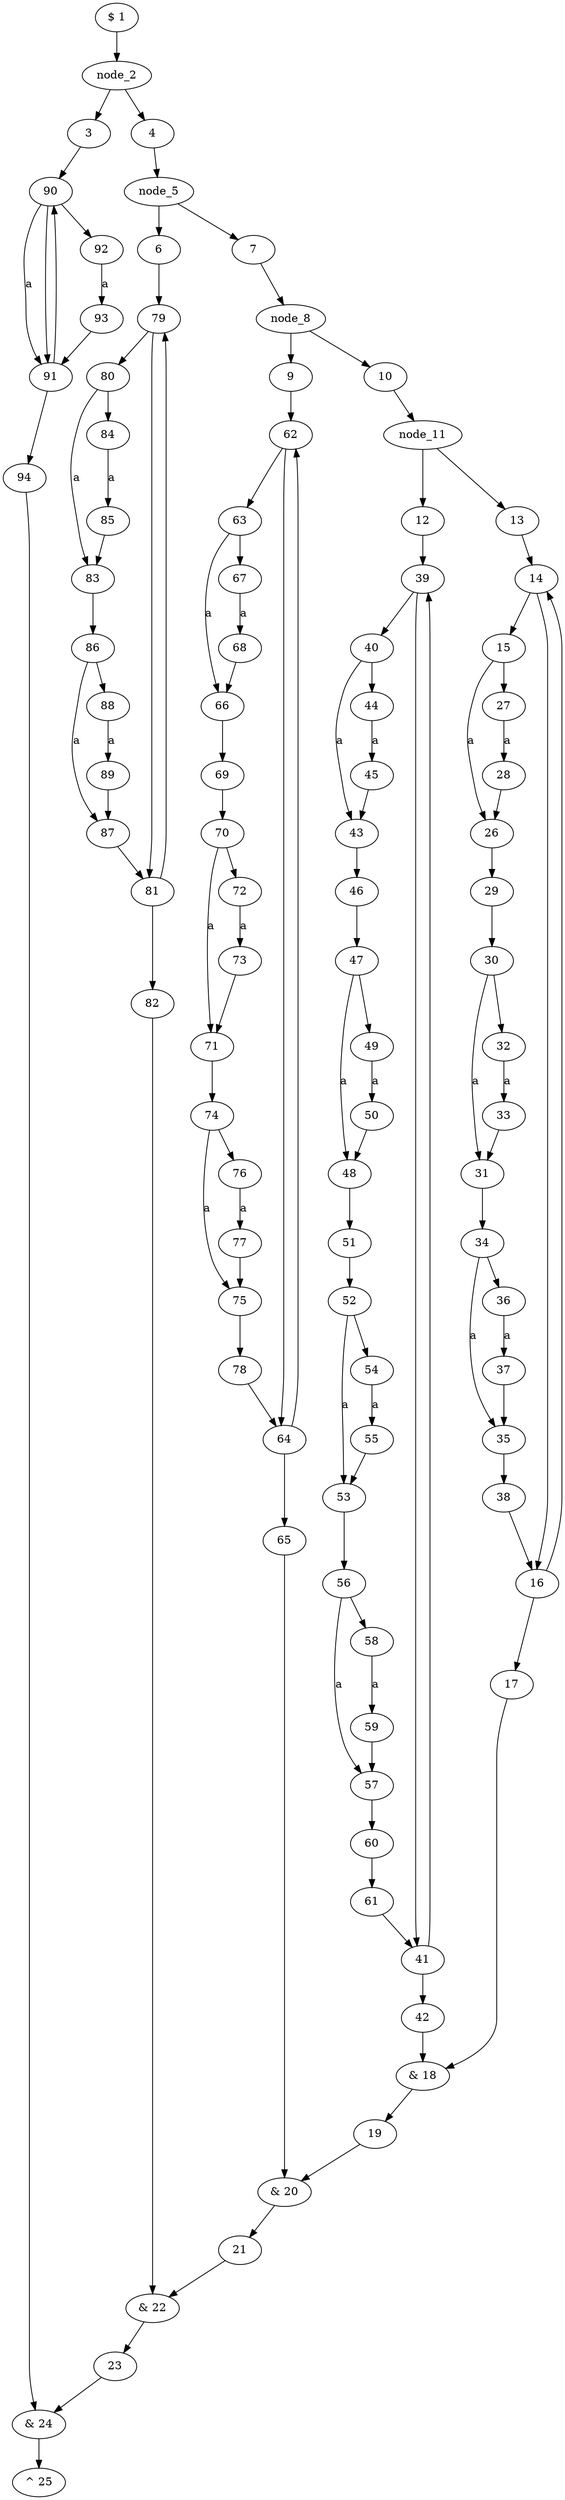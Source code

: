 digraph G {
	node_1 [label="$ 1"]
		node_1 -> node_2
		node_2 -> node_3
		node_2 -> node_4
	node_4 [label="4"]
		node_4 -> node_5
		node_5 -> node_6
		node_5 -> node_7
	node_7 [label="7"]
		node_7 -> node_8
		node_8 -> node_9
		node_8 -> node_10
	node_10 [label="10"]
		node_10 -> node_11
		node_11 -> node_12
		node_11 -> node_13
	node_13 [label="13"]
		node_13 -> node_14
	node_14 [label="14"]
		node_14 -> node_15
		node_14 -> node_16
	node_16 [label="16"]
		node_16 -> node_14
		node_16 -> node_17
	node_17 [label="17"]
		node_17 -> node_18
	node_18 [label="& 18"]
		node_18 -> node_19
	node_19 [label="19"]
		node_19 -> node_20
	node_20 [label="& 20"]
		node_20 -> node_21
	node_21 [label="21"]
		node_21 -> node_22
	node_22 [label="& 22"]
		node_22 -> node_23
	node_23 [label="23"]
		node_23 -> node_24
	node_24 [label="& 24"]
		node_24 -> node_25
	node_25 [label="^ 25"]
	node_15 [label="15"]
		node_15 -> node_26[label = "a"]
		node_15 -> node_27
	node_27 [label="27"]
		node_27 -> node_28[label = "a"]
	node_28 [label="28"]
		node_28 -> node_26
	node_26 [label="26"]
		node_26 -> node_29
	node_29 [label="29"]
		node_29 -> node_30
	node_30 [label="30"]
		node_30 -> node_31[label = "a"]
		node_30 -> node_32
	node_32 [label="32"]
		node_32 -> node_33[label = "a"]
	node_33 [label="33"]
		node_33 -> node_31
	node_31 [label="31"]
		node_31 -> node_34
	node_34 [label="34"]
		node_34 -> node_35[label = "a"]
		node_34 -> node_36
	node_36 [label="36"]
		node_36 -> node_37[label = "a"]
	node_37 [label="37"]
		node_37 -> node_35
	node_35 [label="35"]
		node_35 -> node_38
	node_38 [label="38"]
		node_38 -> node_16
	node_12 [label="12"]
		node_12 -> node_39
	node_39 [label="39"]
		node_39 -> node_40
		node_39 -> node_41
	node_41 [label="41"]
		node_41 -> node_39
		node_41 -> node_42
	node_42 [label="42"]
		node_42 -> node_18
	node_40 [label="40"]
		node_40 -> node_43[label = "a"]
		node_40 -> node_44
	node_44 [label="44"]
		node_44 -> node_45[label = "a"]
	node_45 [label="45"]
		node_45 -> node_43
	node_43 [label="43"]
		node_43 -> node_46
	node_46 [label="46"]
		node_46 -> node_47
	node_47 [label="47"]
		node_47 -> node_48[label = "a"]
		node_47 -> node_49
	node_49 [label="49"]
		node_49 -> node_50[label = "a"]
	node_50 [label="50"]
		node_50 -> node_48
	node_48 [label="48"]
		node_48 -> node_51
	node_51 [label="51"]
		node_51 -> node_52
	node_52 [label="52"]
		node_52 -> node_53[label = "a"]
		node_52 -> node_54
	node_54 [label="54"]
		node_54 -> node_55[label = "a"]
	node_55 [label="55"]
		node_55 -> node_53
	node_53 [label="53"]
		node_53 -> node_56
	node_56 [label="56"]
		node_56 -> node_57[label = "a"]
		node_56 -> node_58
	node_58 [label="58"]
		node_58 -> node_59[label = "a"]
	node_59 [label="59"]
		node_59 -> node_57
	node_57 [label="57"]
		node_57 -> node_60
	node_60 [label="60"]
		node_60 -> node_61
	node_61 [label="61"]
		node_61 -> node_41
	node_9 [label="9"]
		node_9 -> node_62
	node_62 [label="62"]
		node_62 -> node_63
		node_62 -> node_64
	node_64 [label="64"]
		node_64 -> node_62
		node_64 -> node_65
	node_65 [label="65"]
		node_65 -> node_20
	node_63 [label="63"]
		node_63 -> node_66[label = "a"]
		node_63 -> node_67
	node_67 [label="67"]
		node_67 -> node_68[label = "a"]
	node_68 [label="68"]
		node_68 -> node_66
	node_66 [label="66"]
		node_66 -> node_69
	node_69 [label="69"]
		node_69 -> node_70
	node_70 [label="70"]
		node_70 -> node_71[label = "a"]
		node_70 -> node_72
	node_72 [label="72"]
		node_72 -> node_73[label = "a"]
	node_73 [label="73"]
		node_73 -> node_71
	node_71 [label="71"]
		node_71 -> node_74
	node_74 [label="74"]
		node_74 -> node_75[label = "a"]
		node_74 -> node_76
	node_76 [label="76"]
		node_76 -> node_77[label = "a"]
	node_77 [label="77"]
		node_77 -> node_75
	node_75 [label="75"]
		node_75 -> node_78
	node_78 [label="78"]
		node_78 -> node_64
	node_6 [label="6"]
		node_6 -> node_79
	node_79 [label="79"]
		node_79 -> node_80
		node_79 -> node_81
	node_81 [label="81"]
		node_81 -> node_79
		node_81 -> node_82
	node_82 [label="82"]
		node_82 -> node_22
	node_80 [label="80"]
		node_80 -> node_83[label = "a"]
		node_80 -> node_84
	node_84 [label="84"]
		node_84 -> node_85[label = "a"]
	node_85 [label="85"]
		node_85 -> node_83
	node_83 [label="83"]
		node_83 -> node_86
	node_86 [label="86"]
		node_86 -> node_87[label = "a"]
		node_86 -> node_88
	node_88 [label="88"]
		node_88 -> node_89[label = "a"]
	node_89 [label="89"]
		node_89 -> node_87
	node_87 [label="87"]
		node_87 -> node_81
	node_3 [label="3"]
		node_3 -> node_90
	node_90 [label="90"]
		node_90 -> node_91[label = "a"]
		node_90 -> node_92
		node_90 -> node_91
	node_92 [label="92"]
		node_92 -> node_93[label = "a"]
	node_93 [label="93"]
		node_93 -> node_91
	node_91 [label="91"]
		node_91 -> node_90
		node_91 -> node_94
	node_94 [label="94"]
		node_94 -> node_24
}
